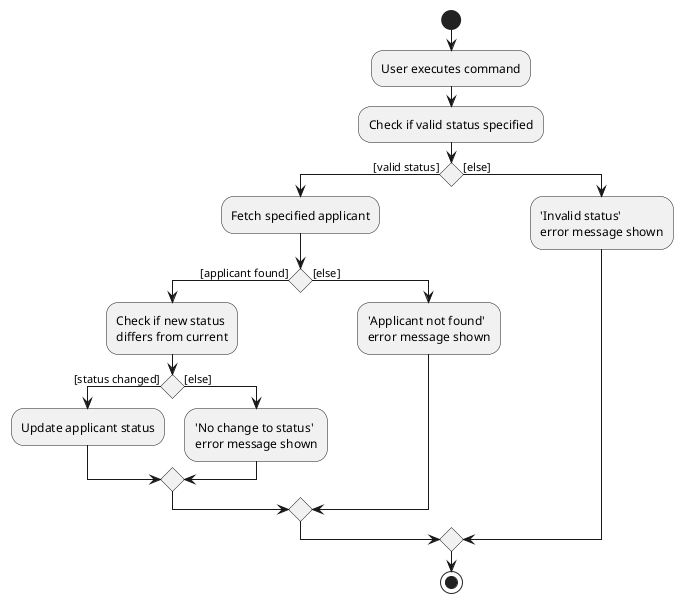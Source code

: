 @startuml
start
:User executes command;
:Check if valid status specified;

if () then ([valid status])
    :Fetch specified applicant;
    if () then ([applicant found])
        :Check if new status
        differs from current;
        if () then ([status changed])
            :Update applicant status;
        else ([else])
            :'No change to status'
            error message shown;
        endif
    else ([else])
        :'Applicant not found'
        error message shown;
    endif

else ([else])
    :'Invalid status'
    error message shown;
endif
stop
@enduml
